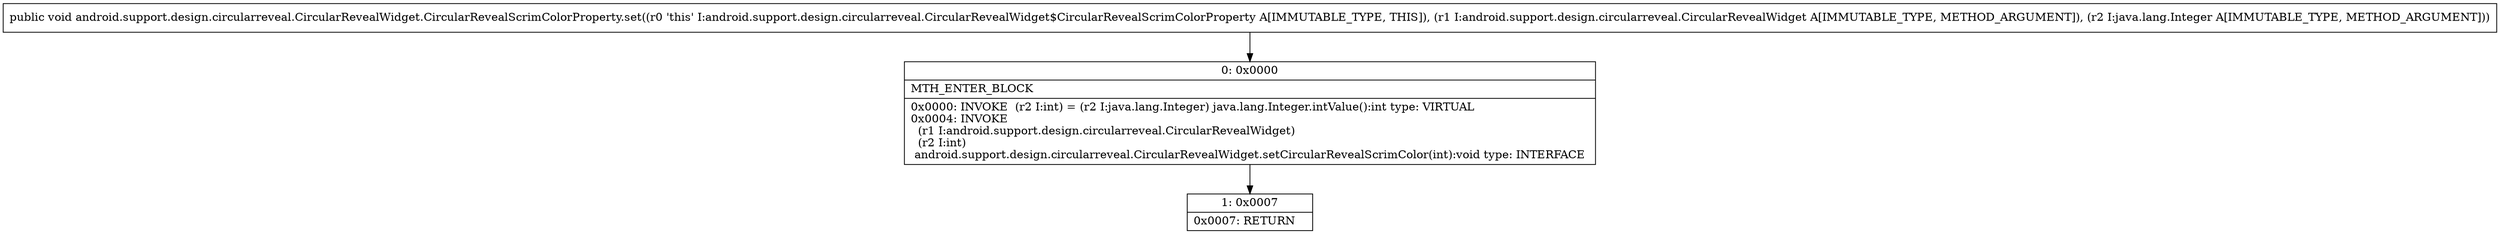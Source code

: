 digraph "CFG forandroid.support.design.circularreveal.CircularRevealWidget.CircularRevealScrimColorProperty.set(Landroid\/support\/design\/circularreveal\/CircularRevealWidget;Ljava\/lang\/Integer;)V" {
Node_0 [shape=record,label="{0\:\ 0x0000|MTH_ENTER_BLOCK\l|0x0000: INVOKE  (r2 I:int) = (r2 I:java.lang.Integer) java.lang.Integer.intValue():int type: VIRTUAL \l0x0004: INVOKE  \l  (r1 I:android.support.design.circularreveal.CircularRevealWidget)\l  (r2 I:int)\l android.support.design.circularreveal.CircularRevealWidget.setCircularRevealScrimColor(int):void type: INTERFACE \l}"];
Node_1 [shape=record,label="{1\:\ 0x0007|0x0007: RETURN   \l}"];
MethodNode[shape=record,label="{public void android.support.design.circularreveal.CircularRevealWidget.CircularRevealScrimColorProperty.set((r0 'this' I:android.support.design.circularreveal.CircularRevealWidget$CircularRevealScrimColorProperty A[IMMUTABLE_TYPE, THIS]), (r1 I:android.support.design.circularreveal.CircularRevealWidget A[IMMUTABLE_TYPE, METHOD_ARGUMENT]), (r2 I:java.lang.Integer A[IMMUTABLE_TYPE, METHOD_ARGUMENT])) }"];
MethodNode -> Node_0;
Node_0 -> Node_1;
}

